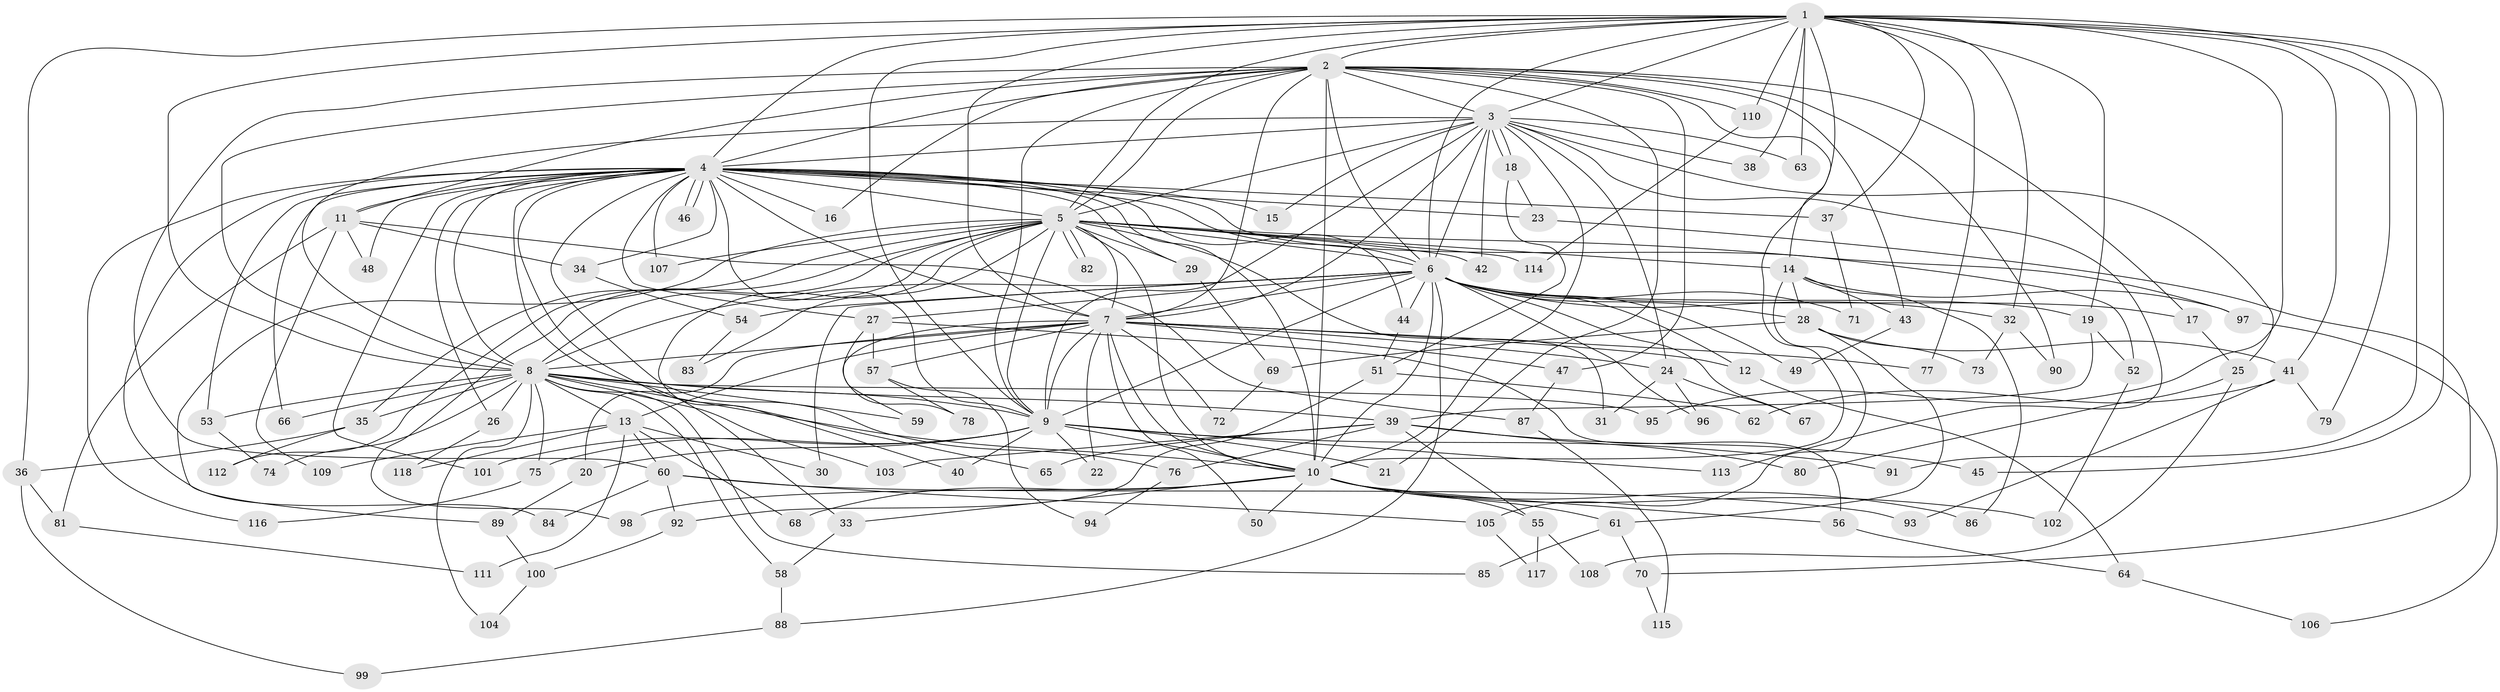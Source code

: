 // coarse degree distribution, {21: 0.03614457831325301, 17: 0.012048192771084338, 18: 0.012048192771084338, 30: 0.012048192771084338, 24: 0.012048192771084338, 19: 0.012048192771084338, 15: 0.012048192771084338, 20: 0.012048192771084338, 8: 0.03614457831325301, 3: 0.24096385542168675, 12: 0.012048192771084338, 7: 0.012048192771084338, 2: 0.4578313253012048, 5: 0.060240963855421686, 4: 0.060240963855421686}
// Generated by graph-tools (version 1.1) at 2025/23/03/03/25 07:23:40]
// undirected, 118 vertices, 261 edges
graph export_dot {
graph [start="1"]
  node [color=gray90,style=filled];
  1;
  2;
  3;
  4;
  5;
  6;
  7;
  8;
  9;
  10;
  11;
  12;
  13;
  14;
  15;
  16;
  17;
  18;
  19;
  20;
  21;
  22;
  23;
  24;
  25;
  26;
  27;
  28;
  29;
  30;
  31;
  32;
  33;
  34;
  35;
  36;
  37;
  38;
  39;
  40;
  41;
  42;
  43;
  44;
  45;
  46;
  47;
  48;
  49;
  50;
  51;
  52;
  53;
  54;
  55;
  56;
  57;
  58;
  59;
  60;
  61;
  62;
  63;
  64;
  65;
  66;
  67;
  68;
  69;
  70;
  71;
  72;
  73;
  74;
  75;
  76;
  77;
  78;
  79;
  80;
  81;
  82;
  83;
  84;
  85;
  86;
  87;
  88;
  89;
  90;
  91;
  92;
  93;
  94;
  95;
  96;
  97;
  98;
  99;
  100;
  101;
  102;
  103;
  104;
  105;
  106;
  107;
  108;
  109;
  110;
  111;
  112;
  113;
  114;
  115;
  116;
  117;
  118;
  1 -- 2;
  1 -- 3;
  1 -- 4;
  1 -- 5;
  1 -- 6;
  1 -- 7;
  1 -- 8;
  1 -- 9;
  1 -- 10;
  1 -- 19;
  1 -- 32;
  1 -- 36;
  1 -- 37;
  1 -- 38;
  1 -- 41;
  1 -- 45;
  1 -- 63;
  1 -- 77;
  1 -- 79;
  1 -- 91;
  1 -- 95;
  1 -- 110;
  2 -- 3;
  2 -- 4;
  2 -- 5;
  2 -- 6;
  2 -- 7;
  2 -- 8;
  2 -- 9;
  2 -- 10;
  2 -- 11;
  2 -- 14;
  2 -- 16;
  2 -- 17;
  2 -- 21;
  2 -- 43;
  2 -- 47;
  2 -- 60;
  2 -- 90;
  2 -- 110;
  3 -- 4;
  3 -- 5;
  3 -- 6;
  3 -- 7;
  3 -- 8;
  3 -- 9;
  3 -- 10;
  3 -- 15;
  3 -- 18;
  3 -- 18;
  3 -- 24;
  3 -- 25;
  3 -- 38;
  3 -- 42;
  3 -- 63;
  3 -- 113;
  4 -- 5;
  4 -- 6;
  4 -- 7;
  4 -- 8;
  4 -- 9;
  4 -- 10;
  4 -- 11;
  4 -- 15;
  4 -- 16;
  4 -- 23;
  4 -- 26;
  4 -- 27;
  4 -- 29;
  4 -- 33;
  4 -- 34;
  4 -- 37;
  4 -- 44;
  4 -- 46;
  4 -- 46;
  4 -- 48;
  4 -- 52;
  4 -- 53;
  4 -- 65;
  4 -- 66;
  4 -- 76;
  4 -- 84;
  4 -- 101;
  4 -- 107;
  4 -- 116;
  5 -- 6;
  5 -- 7;
  5 -- 8;
  5 -- 9;
  5 -- 10;
  5 -- 14;
  5 -- 29;
  5 -- 31;
  5 -- 35;
  5 -- 40;
  5 -- 42;
  5 -- 82;
  5 -- 82;
  5 -- 83;
  5 -- 89;
  5 -- 97;
  5 -- 98;
  5 -- 107;
  5 -- 112;
  5 -- 114;
  6 -- 7;
  6 -- 8;
  6 -- 9;
  6 -- 10;
  6 -- 12;
  6 -- 17;
  6 -- 19;
  6 -- 27;
  6 -- 28;
  6 -- 30;
  6 -- 32;
  6 -- 44;
  6 -- 49;
  6 -- 54;
  6 -- 67;
  6 -- 71;
  6 -- 88;
  6 -- 96;
  7 -- 8;
  7 -- 9;
  7 -- 10;
  7 -- 12;
  7 -- 13;
  7 -- 20;
  7 -- 22;
  7 -- 24;
  7 -- 47;
  7 -- 50;
  7 -- 57;
  7 -- 59;
  7 -- 72;
  7 -- 77;
  8 -- 9;
  8 -- 10;
  8 -- 13;
  8 -- 26;
  8 -- 35;
  8 -- 39;
  8 -- 53;
  8 -- 58;
  8 -- 59;
  8 -- 66;
  8 -- 74;
  8 -- 75;
  8 -- 85;
  8 -- 95;
  8 -- 103;
  8 -- 104;
  9 -- 10;
  9 -- 20;
  9 -- 21;
  9 -- 22;
  9 -- 40;
  9 -- 75;
  9 -- 91;
  9 -- 101;
  9 -- 113;
  10 -- 33;
  10 -- 50;
  10 -- 55;
  10 -- 56;
  10 -- 61;
  10 -- 68;
  10 -- 86;
  10 -- 98;
  10 -- 102;
  11 -- 34;
  11 -- 48;
  11 -- 81;
  11 -- 87;
  11 -- 109;
  12 -- 64;
  13 -- 30;
  13 -- 60;
  13 -- 68;
  13 -- 109;
  13 -- 111;
  13 -- 118;
  14 -- 28;
  14 -- 43;
  14 -- 86;
  14 -- 97;
  14 -- 105;
  17 -- 25;
  18 -- 23;
  18 -- 51;
  19 -- 39;
  19 -- 52;
  20 -- 89;
  23 -- 70;
  24 -- 31;
  24 -- 67;
  24 -- 96;
  25 -- 80;
  25 -- 108;
  26 -- 118;
  27 -- 56;
  27 -- 57;
  27 -- 78;
  28 -- 41;
  28 -- 61;
  28 -- 69;
  28 -- 73;
  29 -- 69;
  32 -- 73;
  32 -- 90;
  33 -- 58;
  34 -- 54;
  35 -- 36;
  35 -- 112;
  36 -- 81;
  36 -- 99;
  37 -- 71;
  39 -- 45;
  39 -- 55;
  39 -- 65;
  39 -- 76;
  39 -- 80;
  39 -- 103;
  41 -- 62;
  41 -- 79;
  41 -- 93;
  43 -- 49;
  44 -- 51;
  47 -- 87;
  51 -- 62;
  51 -- 92;
  52 -- 102;
  53 -- 74;
  54 -- 83;
  55 -- 108;
  55 -- 117;
  56 -- 64;
  57 -- 78;
  57 -- 94;
  58 -- 88;
  60 -- 84;
  60 -- 92;
  60 -- 93;
  60 -- 105;
  61 -- 70;
  61 -- 85;
  64 -- 106;
  69 -- 72;
  70 -- 115;
  75 -- 116;
  76 -- 94;
  81 -- 111;
  87 -- 115;
  88 -- 99;
  89 -- 100;
  92 -- 100;
  97 -- 106;
  100 -- 104;
  105 -- 117;
  110 -- 114;
}
